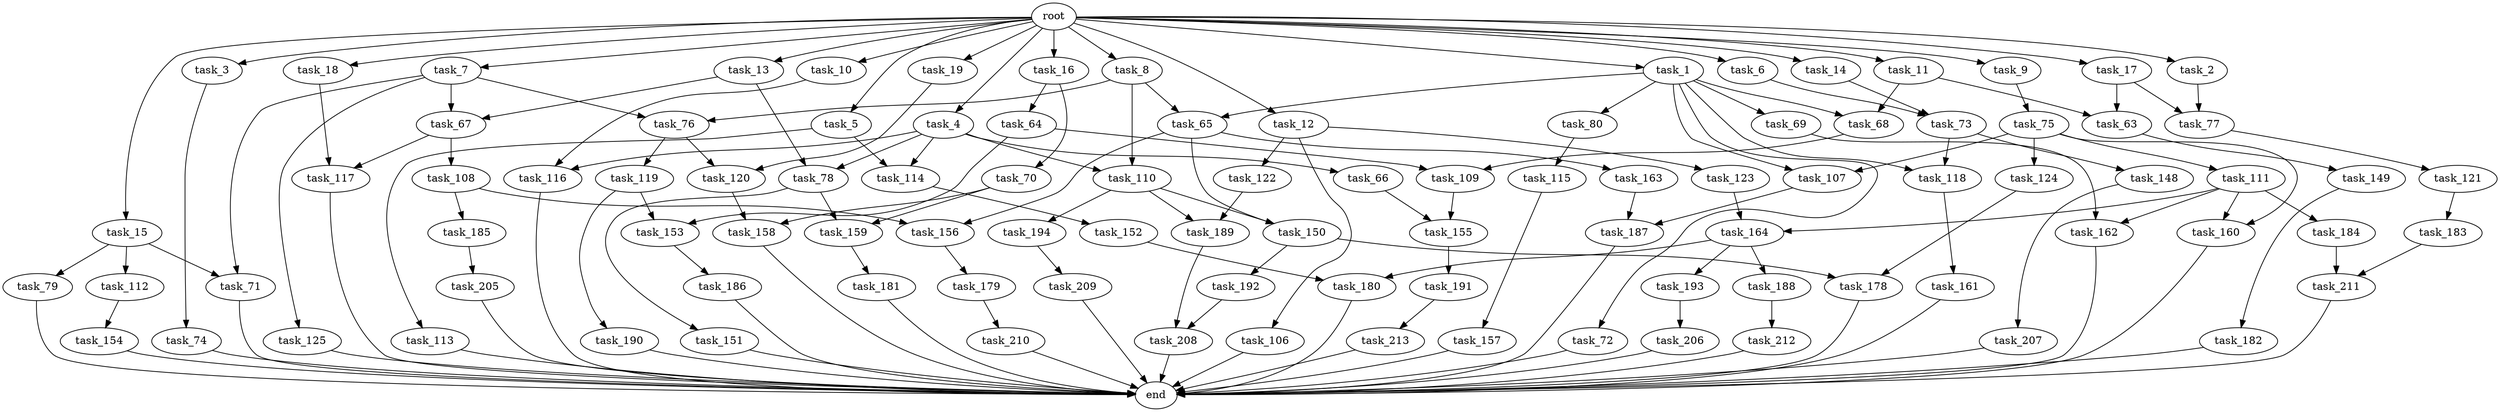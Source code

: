 digraph G {
  root [size="0.000000"];
  task_1 [size="1024.000000"];
  task_2 [size="1024.000000"];
  task_3 [size="1024.000000"];
  task_4 [size="1024.000000"];
  task_5 [size="1024.000000"];
  task_6 [size="1024.000000"];
  task_7 [size="1024.000000"];
  task_8 [size="1024.000000"];
  task_9 [size="1024.000000"];
  task_10 [size="1024.000000"];
  task_11 [size="1024.000000"];
  task_12 [size="1024.000000"];
  task_13 [size="1024.000000"];
  task_14 [size="1024.000000"];
  task_15 [size="1024.000000"];
  task_16 [size="1024.000000"];
  task_17 [size="1024.000000"];
  task_18 [size="1024.000000"];
  task_19 [size="1024.000000"];
  task_63 [size="1168231104512.000000"];
  task_64 [size="34359738368.000000"];
  task_65 [size="833223655424.000000"];
  task_66 [size="77309411328.000000"];
  task_67 [size="970662608896.000000"];
  task_68 [size="446676598784.000000"];
  task_69 [size="137438953472.000000"];
  task_70 [size="34359738368.000000"];
  task_71 [size="498216206336.000000"];
  task_72 [size="137438953472.000000"];
  task_73 [size="1245540515840.000000"];
  task_74 [size="34359738368.000000"];
  task_75 [size="549755813888.000000"];
  task_76 [size="1116691496960.000000"];
  task_77 [size="1168231104512.000000"];
  task_78 [size="627065225216.000000"];
  task_79 [size="77309411328.000000"];
  task_80 [size="137438953472.000000"];
  task_106 [size="309237645312.000000"];
  task_107 [size="352187318272.000000"];
  task_108 [size="858993459200.000000"];
  task_109 [size="833223655424.000000"];
  task_110 [size="773094113280.000000"];
  task_111 [size="214748364800.000000"];
  task_112 [size="77309411328.000000"];
  task_113 [size="695784701952.000000"];
  task_114 [size="773094113280.000000"];
  task_115 [size="420906795008.000000"];
  task_116 [size="498216206336.000000"];
  task_117 [size="1168231104512.000000"];
  task_118 [size="833223655424.000000"];
  task_119 [size="420906795008.000000"];
  task_120 [size="1279900254208.000000"];
  task_121 [size="214748364800.000000"];
  task_122 [size="309237645312.000000"];
  task_123 [size="309237645312.000000"];
  task_124 [size="214748364800.000000"];
  task_125 [size="420906795008.000000"];
  task_148 [size="695784701952.000000"];
  task_149 [size="34359738368.000000"];
  task_150 [size="171798691840.000000"];
  task_151 [size="420906795008.000000"];
  task_152 [size="214748364800.000000"];
  task_153 [size="730144440320.000000"];
  task_154 [size="77309411328.000000"];
  task_155 [size="249108103168.000000"];
  task_156 [size="214748364800.000000"];
  task_157 [size="137438953472.000000"];
  task_158 [size="343597383680.000000"];
  task_159 [size="730144440320.000000"];
  task_160 [size="635655159808.000000"];
  task_161 [size="77309411328.000000"];
  task_162 [size="455266533376.000000"];
  task_163 [size="137438953472.000000"];
  task_164 [size="970662608896.000000"];
  task_178 [size="1005022347264.000000"];
  task_179 [size="549755813888.000000"];
  task_180 [size="386547056640.000000"];
  task_181 [size="137438953472.000000"];
  task_182 [size="858993459200.000000"];
  task_183 [size="137438953472.000000"];
  task_184 [size="420906795008.000000"];
  task_185 [size="77309411328.000000"];
  task_186 [size="77309411328.000000"];
  task_187 [size="292057776128.000000"];
  task_188 [size="77309411328.000000"];
  task_189 [size="249108103168.000000"];
  task_190 [size="34359738368.000000"];
  task_191 [size="77309411328.000000"];
  task_192 [size="695784701952.000000"];
  task_193 [size="77309411328.000000"];
  task_194 [size="34359738368.000000"];
  task_205 [size="549755813888.000000"];
  task_206 [size="309237645312.000000"];
  task_207 [size="309237645312.000000"];
  task_208 [size="764504178688.000000"];
  task_209 [size="420906795008.000000"];
  task_210 [size="420906795008.000000"];
  task_211 [size="1554778161152.000000"];
  task_212 [size="214748364800.000000"];
  task_213 [size="549755813888.000000"];
  end [size="0.000000"];

  root -> task_1 [size="1.000000"];
  root -> task_2 [size="1.000000"];
  root -> task_3 [size="1.000000"];
  root -> task_4 [size="1.000000"];
  root -> task_5 [size="1.000000"];
  root -> task_6 [size="1.000000"];
  root -> task_7 [size="1.000000"];
  root -> task_8 [size="1.000000"];
  root -> task_9 [size="1.000000"];
  root -> task_10 [size="1.000000"];
  root -> task_11 [size="1.000000"];
  root -> task_12 [size="1.000000"];
  root -> task_13 [size="1.000000"];
  root -> task_14 [size="1.000000"];
  root -> task_15 [size="1.000000"];
  root -> task_16 [size="1.000000"];
  root -> task_17 [size="1.000000"];
  root -> task_18 [size="1.000000"];
  root -> task_19 [size="1.000000"];
  task_1 -> task_65 [size="134217728.000000"];
  task_1 -> task_68 [size="134217728.000000"];
  task_1 -> task_69 [size="134217728.000000"];
  task_1 -> task_72 [size="134217728.000000"];
  task_1 -> task_80 [size="134217728.000000"];
  task_1 -> task_107 [size="134217728.000000"];
  task_1 -> task_118 [size="134217728.000000"];
  task_2 -> task_77 [size="301989888.000000"];
  task_3 -> task_74 [size="33554432.000000"];
  task_4 -> task_66 [size="75497472.000000"];
  task_4 -> task_78 [size="75497472.000000"];
  task_4 -> task_110 [size="75497472.000000"];
  task_4 -> task_114 [size="75497472.000000"];
  task_4 -> task_116 [size="75497472.000000"];
  task_5 -> task_113 [size="679477248.000000"];
  task_5 -> task_114 [size="679477248.000000"];
  task_6 -> task_73 [size="536870912.000000"];
  task_7 -> task_67 [size="411041792.000000"];
  task_7 -> task_71 [size="411041792.000000"];
  task_7 -> task_76 [size="411041792.000000"];
  task_7 -> task_125 [size="411041792.000000"];
  task_8 -> task_65 [size="679477248.000000"];
  task_8 -> task_76 [size="679477248.000000"];
  task_8 -> task_110 [size="679477248.000000"];
  task_9 -> task_75 [size="536870912.000000"];
  task_10 -> task_116 [size="411041792.000000"];
  task_11 -> task_63 [size="301989888.000000"];
  task_11 -> task_68 [size="301989888.000000"];
  task_12 -> task_106 [size="301989888.000000"];
  task_12 -> task_122 [size="301989888.000000"];
  task_12 -> task_123 [size="301989888.000000"];
  task_13 -> task_67 [size="536870912.000000"];
  task_13 -> task_78 [size="536870912.000000"];
  task_14 -> task_73 [size="679477248.000000"];
  task_15 -> task_71 [size="75497472.000000"];
  task_15 -> task_79 [size="75497472.000000"];
  task_15 -> task_112 [size="75497472.000000"];
  task_16 -> task_64 [size="33554432.000000"];
  task_16 -> task_70 [size="33554432.000000"];
  task_17 -> task_63 [size="838860800.000000"];
  task_17 -> task_77 [size="838860800.000000"];
  task_18 -> task_117 [size="301989888.000000"];
  task_19 -> task_120 [size="838860800.000000"];
  task_63 -> task_149 [size="33554432.000000"];
  task_64 -> task_109 [size="679477248.000000"];
  task_64 -> task_153 [size="679477248.000000"];
  task_65 -> task_150 [size="134217728.000000"];
  task_65 -> task_156 [size="134217728.000000"];
  task_65 -> task_163 [size="134217728.000000"];
  task_66 -> task_155 [size="33554432.000000"];
  task_67 -> task_108 [size="838860800.000000"];
  task_67 -> task_117 [size="838860800.000000"];
  task_68 -> task_109 [size="134217728.000000"];
  task_69 -> task_162 [size="33554432.000000"];
  task_70 -> task_158 [size="301989888.000000"];
  task_70 -> task_159 [size="301989888.000000"];
  task_71 -> end [size="1.000000"];
  task_72 -> end [size="1.000000"];
  task_73 -> task_118 [size="679477248.000000"];
  task_73 -> task_148 [size="679477248.000000"];
  task_74 -> end [size="1.000000"];
  task_75 -> task_107 [size="209715200.000000"];
  task_75 -> task_111 [size="209715200.000000"];
  task_75 -> task_124 [size="209715200.000000"];
  task_75 -> task_160 [size="209715200.000000"];
  task_76 -> task_119 [size="411041792.000000"];
  task_76 -> task_120 [size="411041792.000000"];
  task_77 -> task_121 [size="209715200.000000"];
  task_78 -> task_151 [size="411041792.000000"];
  task_78 -> task_159 [size="411041792.000000"];
  task_79 -> end [size="1.000000"];
  task_80 -> task_115 [size="411041792.000000"];
  task_106 -> end [size="1.000000"];
  task_107 -> task_187 [size="209715200.000000"];
  task_108 -> task_156 [size="75497472.000000"];
  task_108 -> task_185 [size="75497472.000000"];
  task_109 -> task_155 [size="209715200.000000"];
  task_110 -> task_150 [size="33554432.000000"];
  task_110 -> task_189 [size="33554432.000000"];
  task_110 -> task_194 [size="33554432.000000"];
  task_111 -> task_160 [size="411041792.000000"];
  task_111 -> task_162 [size="411041792.000000"];
  task_111 -> task_164 [size="411041792.000000"];
  task_111 -> task_184 [size="411041792.000000"];
  task_112 -> task_154 [size="75497472.000000"];
  task_113 -> end [size="1.000000"];
  task_114 -> task_152 [size="209715200.000000"];
  task_115 -> task_157 [size="134217728.000000"];
  task_116 -> end [size="1.000000"];
  task_117 -> end [size="1.000000"];
  task_118 -> task_161 [size="75497472.000000"];
  task_119 -> task_153 [size="33554432.000000"];
  task_119 -> task_190 [size="33554432.000000"];
  task_120 -> task_158 [size="33554432.000000"];
  task_121 -> task_183 [size="134217728.000000"];
  task_122 -> task_189 [size="209715200.000000"];
  task_123 -> task_164 [size="536870912.000000"];
  task_124 -> task_178 [size="301989888.000000"];
  task_125 -> end [size="1.000000"];
  task_148 -> task_207 [size="301989888.000000"];
  task_149 -> task_182 [size="838860800.000000"];
  task_150 -> task_178 [size="679477248.000000"];
  task_150 -> task_192 [size="679477248.000000"];
  task_151 -> end [size="1.000000"];
  task_152 -> task_180 [size="301989888.000000"];
  task_153 -> task_186 [size="75497472.000000"];
  task_154 -> end [size="1.000000"];
  task_155 -> task_191 [size="75497472.000000"];
  task_156 -> task_179 [size="536870912.000000"];
  task_157 -> end [size="1.000000"];
  task_158 -> end [size="1.000000"];
  task_159 -> task_181 [size="134217728.000000"];
  task_160 -> end [size="1.000000"];
  task_161 -> end [size="1.000000"];
  task_162 -> end [size="1.000000"];
  task_163 -> task_187 [size="75497472.000000"];
  task_164 -> task_180 [size="75497472.000000"];
  task_164 -> task_188 [size="75497472.000000"];
  task_164 -> task_193 [size="75497472.000000"];
  task_178 -> end [size="1.000000"];
  task_179 -> task_210 [size="411041792.000000"];
  task_180 -> end [size="1.000000"];
  task_181 -> end [size="1.000000"];
  task_182 -> end [size="1.000000"];
  task_183 -> task_211 [size="679477248.000000"];
  task_184 -> task_211 [size="838860800.000000"];
  task_185 -> task_205 [size="536870912.000000"];
  task_186 -> end [size="1.000000"];
  task_187 -> end [size="1.000000"];
  task_188 -> task_212 [size="209715200.000000"];
  task_189 -> task_208 [size="209715200.000000"];
  task_190 -> end [size="1.000000"];
  task_191 -> task_213 [size="536870912.000000"];
  task_192 -> task_208 [size="536870912.000000"];
  task_193 -> task_206 [size="301989888.000000"];
  task_194 -> task_209 [size="411041792.000000"];
  task_205 -> end [size="1.000000"];
  task_206 -> end [size="1.000000"];
  task_207 -> end [size="1.000000"];
  task_208 -> end [size="1.000000"];
  task_209 -> end [size="1.000000"];
  task_210 -> end [size="1.000000"];
  task_211 -> end [size="1.000000"];
  task_212 -> end [size="1.000000"];
  task_213 -> end [size="1.000000"];
}
